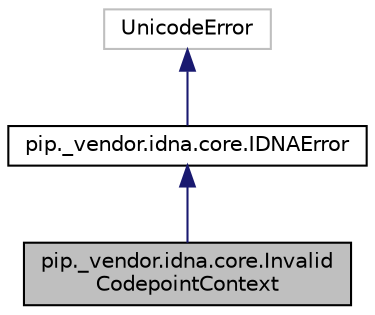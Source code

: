 digraph "pip._vendor.idna.core.InvalidCodepointContext"
{
 // LATEX_PDF_SIZE
  edge [fontname="Helvetica",fontsize="10",labelfontname="Helvetica",labelfontsize="10"];
  node [fontname="Helvetica",fontsize="10",shape=record];
  Node1 [label="pip._vendor.idna.core.Invalid\lCodepointContext",height=0.2,width=0.4,color="black", fillcolor="grey75", style="filled", fontcolor="black",tooltip=" "];
  Node2 -> Node1 [dir="back",color="midnightblue",fontsize="10",style="solid"];
  Node2 [label="pip._vendor.idna.core.IDNAError",height=0.2,width=0.4,color="black", fillcolor="white", style="filled",URL="$classpip_1_1__vendor_1_1idna_1_1core_1_1_i_d_n_a_error.html",tooltip=" "];
  Node3 -> Node2 [dir="back",color="midnightblue",fontsize="10",style="solid"];
  Node3 [label="UnicodeError",height=0.2,width=0.4,color="grey75", fillcolor="white", style="filled",tooltip=" "];
}
